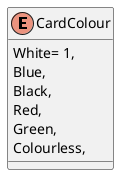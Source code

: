 @startuml
enum CardColour {
    White= 1,
    Blue,
    Black,
    Red,
    Green,
    Colourless,
}
@enduml
